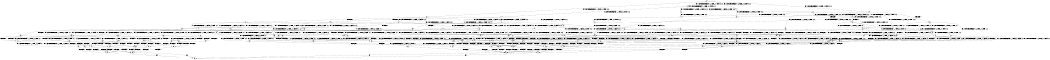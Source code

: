 digraph BCG {
size = "7, 10.5";
center = TRUE;
node [shape = circle];
0 [peripheries = 2];
0 -> 1 [label = "EX !0 !ATOMIC_EXCH_BRANCH (1, +0, FALSE, +0, 3, TRUE) !:0:1:2:"];
0 -> 2 [label = "EX !1 !ATOMIC_EXCH_BRANCH (1, +0, TRUE, +0, 1, TRUE) !:0:1:2:"];
0 -> 3 [label = "EX !2 !ATOMIC_EXCH_BRANCH (1, +1, TRUE, +0, 2, TRUE) !:0:1:2:"];
0 -> 4 [label = "EX !0 !ATOMIC_EXCH_BRANCH (1, +0, FALSE, +0, 3, TRUE) !:0:1:2:"];
1 -> 5 [label = "EX !2 !ATOMIC_EXCH_BRANCH (1, +1, TRUE, +0, 2, TRUE) !:0:1:2:"];
2 -> 6 [label = "EX !0 !ATOMIC_EXCH_BRANCH (1, +0, FALSE, +0, 3, TRUE) !:0:1:2:"];
2 -> 7 [label = "EX !2 !ATOMIC_EXCH_BRANCH (1, +1, TRUE, +0, 2, TRUE) !:0:1:2:"];
2 -> 8 [label = "EX !0 !ATOMIC_EXCH_BRANCH (1, +0, FALSE, +0, 3, TRUE) !:0:1:2:"];
2 -> 2 [label = "EX !1 !ATOMIC_EXCH_BRANCH (1, +0, TRUE, +0, 1, TRUE) !:0:1:2:"];
3 -> 9 [label = "EX !0 !ATOMIC_EXCH_BRANCH (1, +0, FALSE, +0, 3, FALSE) !:0:1:2:"];
3 -> 10 [label = "TERMINATE !2"];
3 -> 11 [label = "EX !1 !ATOMIC_EXCH_BRANCH (1, +0, TRUE, +0, 1, FALSE) !:0:1:2:"];
3 -> 12 [label = "EX !0 !ATOMIC_EXCH_BRANCH (1, +0, FALSE, +0, 3, FALSE) !:0:1:2:"];
4 -> 5 [label = "EX !2 !ATOMIC_EXCH_BRANCH (1, +1, TRUE, +0, 2, TRUE) !:0:1:2:"];
4 -> 13 [label = "TERMINATE !0"];
4 -> 14 [label = "EX !1 !ATOMIC_EXCH_BRANCH (1, +0, TRUE, +0, 1, TRUE) !:0:1:2:"];
4 -> 15 [label = "EX !2 !ATOMIC_EXCH_BRANCH (1, +1, TRUE, +0, 2, TRUE) !:0:1:2:"];
5 -> 16 [label = "EX !1 !ATOMIC_EXCH_BRANCH (1, +0, TRUE, +0, 1, FALSE) !:0:1:2:"];
6 -> 17 [label = "EX !1 !ATOMIC_EXCH_BRANCH (1, +0, TRUE, +0, 1, TRUE) !:0:1:2:"];
7 -> 18 [label = "EX !1 !ATOMIC_EXCH_BRANCH (1, +0, TRUE, +0, 1, FALSE) !:0:1:2:"];
7 -> 19 [label = "TERMINATE !2"];
7 -> 20 [label = "EX !0 !ATOMIC_EXCH_BRANCH (1, +0, FALSE, +0, 3, FALSE) !:0:1:2:"];
7 -> 11 [label = "EX !1 !ATOMIC_EXCH_BRANCH (1, +0, TRUE, +0, 1, FALSE) !:0:1:2:"];
8 -> 17 [label = "EX !1 !ATOMIC_EXCH_BRANCH (1, +0, TRUE, +0, 1, TRUE) !:0:1:2:"];
8 -> 21 [label = "TERMINATE !0"];
8 -> 22 [label = "EX !2 !ATOMIC_EXCH_BRANCH (1, +1, TRUE, +0, 2, TRUE) !:0:1:2:"];
8 -> 14 [label = "EX !1 !ATOMIC_EXCH_BRANCH (1, +0, TRUE, +0, 1, TRUE) !:0:1:2:"];
9 -> 23 [label = "EX !0 !ATOMIC_EXCH_BRANCH (1, +1, TRUE, +0, 3, FALSE) !:0:1:2:"];
10 -> 24 [label = "EX !0 !ATOMIC_EXCH_BRANCH (1, +0, FALSE, +0, 3, FALSE) !:0:1:"];
10 -> 25 [label = "EX !1 !ATOMIC_EXCH_BRANCH (1, +0, TRUE, +0, 1, FALSE) !:0:1:"];
10 -> 26 [label = "EX !0 !ATOMIC_EXCH_BRANCH (1, +0, FALSE, +0, 3, FALSE) !:0:1:"];
11 -> 27 [label = "EX !0 !ATOMIC_EXCH_BRANCH (1, +0, FALSE, +0, 3, TRUE) !:0:1:2:"];
11 -> 28 [label = "TERMINATE !1"];
11 -> 29 [label = "TERMINATE !2"];
11 -> 30 [label = "EX !0 !ATOMIC_EXCH_BRANCH (1, +0, FALSE, +0, 3, TRUE) !:0:1:2:"];
12 -> 23 [label = "EX !0 !ATOMIC_EXCH_BRANCH (1, +1, TRUE, +0, 3, FALSE) !:0:1:2:"];
12 -> 31 [label = "TERMINATE !2"];
12 -> 32 [label = "EX !1 !ATOMIC_EXCH_BRANCH (1, +0, TRUE, +0, 1, FALSE) !:0:1:2:"];
12 -> 33 [label = "EX !0 !ATOMIC_EXCH_BRANCH (1, +1, TRUE, +0, 3, FALSE) !:0:1:2:"];
13 -> 34 [label = "EX !2 !ATOMIC_EXCH_BRANCH (1, +1, TRUE, +0, 2, TRUE) !:1:2:"];
13 -> 35 [label = "EX !1 !ATOMIC_EXCH_BRANCH (1, +0, TRUE, +0, 1, TRUE) !:1:2:"];
13 -> 36 [label = "EX !2 !ATOMIC_EXCH_BRANCH (1, +1, TRUE, +0, 2, TRUE) !:1:2:"];
14 -> 37 [label = "EX !2 !ATOMIC_EXCH_BRANCH (1, +1, TRUE, +0, 2, TRUE) !:0:1:2:"];
14 -> 21 [label = "TERMINATE !0"];
14 -> 22 [label = "EX !2 !ATOMIC_EXCH_BRANCH (1, +1, TRUE, +0, 2, TRUE) !:0:1:2:"];
14 -> 14 [label = "EX !1 !ATOMIC_EXCH_BRANCH (1, +0, TRUE, +0, 1, TRUE) !:0:1:2:"];
15 -> 16 [label = "EX !1 !ATOMIC_EXCH_BRANCH (1, +0, TRUE, +0, 1, FALSE) !:0:1:2:"];
15 -> 38 [label = "TERMINATE !2"];
15 -> 39 [label = "TERMINATE !0"];
15 -> 40 [label = "EX !1 !ATOMIC_EXCH_BRANCH (1, +0, TRUE, +0, 1, FALSE) !:0:1:2:"];
16 -> 41 [label = "TERMINATE !0"];
17 -> 37 [label = "EX !2 !ATOMIC_EXCH_BRANCH (1, +1, TRUE, +0, 2, TRUE) !:0:1:2:"];
18 -> 27 [label = "EX !0 !ATOMIC_EXCH_BRANCH (1, +0, FALSE, +0, 3, TRUE) !:0:1:2:"];
19 -> 42 [label = "EX !1 !ATOMIC_EXCH_BRANCH (1, +0, TRUE, +0, 1, FALSE) !:0:1:"];
19 -> 43 [label = "EX !0 !ATOMIC_EXCH_BRANCH (1, +0, FALSE, +0, 3, FALSE) !:0:1:"];
19 -> 25 [label = "EX !1 !ATOMIC_EXCH_BRANCH (1, +0, TRUE, +0, 1, FALSE) !:0:1:"];
20 -> 44 [label = "EX !0 !ATOMIC_EXCH_BRANCH (1, +1, TRUE, +0, 3, FALSE) !:0:1:2:"];
20 -> 45 [label = "TERMINATE !2"];
20 -> 32 [label = "EX !1 !ATOMIC_EXCH_BRANCH (1, +0, TRUE, +0, 1, FALSE) !:0:1:2:"];
20 -> 46 [label = "EX !0 !ATOMIC_EXCH_BRANCH (1, +1, TRUE, +0, 3, FALSE) !:0:1:2:"];
21 -> 47 [label = "EX !1 !ATOMIC_EXCH_BRANCH (1, +0, TRUE, +0, 1, TRUE) !:1:2:"];
21 -> 48 [label = "EX !2 !ATOMIC_EXCH_BRANCH (1, +1, TRUE, +0, 2, TRUE) !:1:2:"];
21 -> 35 [label = "EX !1 !ATOMIC_EXCH_BRANCH (1, +0, TRUE, +0, 1, TRUE) !:1:2:"];
22 -> 16 [label = "EX !1 !ATOMIC_EXCH_BRANCH (1, +0, TRUE, +0, 1, FALSE) !:0:1:2:"];
22 -> 49 [label = "TERMINATE !2"];
22 -> 50 [label = "TERMINATE !0"];
22 -> 40 [label = "EX !1 !ATOMIC_EXCH_BRANCH (1, +0, TRUE, +0, 1, FALSE) !:0:1:2:"];
23 -> 16 [label = "EX !1 !ATOMIC_EXCH_BRANCH (1, +0, TRUE, +0, 1, FALSE) !:0:1:2:"];
24 -> 51 [label = "EX !0 !ATOMIC_EXCH_BRANCH (1, +1, TRUE, +0, 3, FALSE) !:0:1:"];
25 -> 52 [label = "EX !0 !ATOMIC_EXCH_BRANCH (1, +0, FALSE, +0, 3, TRUE) !:0:1:"];
25 -> 53 [label = "TERMINATE !1"];
25 -> 54 [label = "EX !0 !ATOMIC_EXCH_BRANCH (1, +0, FALSE, +0, 3, TRUE) !:0:1:"];
26 -> 51 [label = "EX !0 !ATOMIC_EXCH_BRANCH (1, +1, TRUE, +0, 3, FALSE) !:0:1:"];
26 -> 55 [label = "EX !1 !ATOMIC_EXCH_BRANCH (1, +0, TRUE, +0, 1, FALSE) !:0:1:"];
26 -> 56 [label = "EX !0 !ATOMIC_EXCH_BRANCH (1, +1, TRUE, +0, 3, FALSE) !:0:1:"];
27 -> 41 [label = "TERMINATE !0"];
28 -> 57 [label = "EX !0 !ATOMIC_EXCH_BRANCH (1, +0, FALSE, +0, 3, TRUE) !:0:2:"];
28 -> 53 [label = "TERMINATE !2"];
28 -> 58 [label = "EX !0 !ATOMIC_EXCH_BRANCH (1, +0, FALSE, +0, 3, TRUE) !:0:2:"];
29 -> 52 [label = "EX !0 !ATOMIC_EXCH_BRANCH (1, +0, FALSE, +0, 3, TRUE) !:0:1:"];
29 -> 53 [label = "TERMINATE !1"];
29 -> 54 [label = "EX !0 !ATOMIC_EXCH_BRANCH (1, +0, FALSE, +0, 3, TRUE) !:0:1:"];
30 -> 41 [label = "TERMINATE !0"];
30 -> 59 [label = "TERMINATE !1"];
30 -> 60 [label = "TERMINATE !2"];
30 -> 61 [label = "TERMINATE !0"];
31 -> 51 [label = "EX !0 !ATOMIC_EXCH_BRANCH (1, +1, TRUE, +0, 3, FALSE) !:0:1:"];
31 -> 55 [label = "EX !1 !ATOMIC_EXCH_BRANCH (1, +0, TRUE, +0, 1, FALSE) !:0:1:"];
31 -> 56 [label = "EX !0 !ATOMIC_EXCH_BRANCH (1, +1, TRUE, +0, 3, FALSE) !:0:1:"];
32 -> 62 [label = "EX !0 !ATOMIC_EXCH_BRANCH (1, +1, TRUE, +0, 3, TRUE) !:0:1:2:"];
32 -> 63 [label = "TERMINATE !1"];
32 -> 64 [label = "TERMINATE !2"];
32 -> 65 [label = "EX !0 !ATOMIC_EXCH_BRANCH (1, +1, TRUE, +0, 3, TRUE) !:0:1:2:"];
33 -> 16 [label = "EX !1 !ATOMIC_EXCH_BRANCH (1, +0, TRUE, +0, 1, FALSE) !:0:1:2:"];
33 -> 38 [label = "TERMINATE !2"];
33 -> 39 [label = "TERMINATE !0"];
33 -> 40 [label = "EX !1 !ATOMIC_EXCH_BRANCH (1, +0, TRUE, +0, 1, FALSE) !:0:1:2:"];
34 -> 66 [label = "EX !1 !ATOMIC_EXCH_BRANCH (1, +0, TRUE, +0, 1, FALSE) !:1:2:"];
35 -> 67 [label = "EX !2 !ATOMIC_EXCH_BRANCH (1, +1, TRUE, +0, 2, TRUE) !:1:2:"];
35 -> 48 [label = "EX !2 !ATOMIC_EXCH_BRANCH (1, +1, TRUE, +0, 2, TRUE) !:1:2:"];
35 -> 35 [label = "EX !1 !ATOMIC_EXCH_BRANCH (1, +0, TRUE, +0, 1, TRUE) !:1:2:"];
36 -> 66 [label = "EX !1 !ATOMIC_EXCH_BRANCH (1, +0, TRUE, +0, 1, FALSE) !:1:2:"];
36 -> 68 [label = "TERMINATE !2"];
36 -> 69 [label = "EX !1 !ATOMIC_EXCH_BRANCH (1, +0, TRUE, +0, 1, FALSE) !:1:2:"];
37 -> 16 [label = "EX !1 !ATOMIC_EXCH_BRANCH (1, +0, TRUE, +0, 1, FALSE) !:0:1:2:"];
38 -> 70 [label = "EX !1 !ATOMIC_EXCH_BRANCH (1, +0, TRUE, +0, 1, FALSE) !:0:1:"];
38 -> 68 [label = "TERMINATE !0"];
38 -> 71 [label = "EX !1 !ATOMIC_EXCH_BRANCH (1, +0, TRUE, +0, 1, FALSE) !:0:1:"];
39 -> 66 [label = "EX !1 !ATOMIC_EXCH_BRANCH (1, +0, TRUE, +0, 1, FALSE) !:1:2:"];
39 -> 68 [label = "TERMINATE !2"];
39 -> 69 [label = "EX !1 !ATOMIC_EXCH_BRANCH (1, +0, TRUE, +0, 1, FALSE) !:1:2:"];
40 -> 41 [label = "TERMINATE !0"];
40 -> 59 [label = "TERMINATE !1"];
40 -> 60 [label = "TERMINATE !2"];
40 -> 61 [label = "TERMINATE !0"];
41 -> 72 [label = "TERMINATE !2"];
42 -> 52 [label = "EX !0 !ATOMIC_EXCH_BRANCH (1, +0, FALSE, +0, 3, TRUE) !:0:1:"];
43 -> 73 [label = "EX !0 !ATOMIC_EXCH_BRANCH (1, +1, TRUE, +0, 3, FALSE) !:0:1:"];
43 -> 55 [label = "EX !1 !ATOMIC_EXCH_BRANCH (1, +0, TRUE, +0, 1, FALSE) !:0:1:"];
43 -> 74 [label = "EX !0 !ATOMIC_EXCH_BRANCH (1, +1, TRUE, +0, 3, FALSE) !:0:1:"];
44 -> 16 [label = "EX !1 !ATOMIC_EXCH_BRANCH (1, +0, TRUE, +0, 1, FALSE) !:0:1:2:"];
45 -> 73 [label = "EX !0 !ATOMIC_EXCH_BRANCH (1, +1, TRUE, +0, 3, FALSE) !:0:1:"];
45 -> 55 [label = "EX !1 !ATOMIC_EXCH_BRANCH (1, +0, TRUE, +0, 1, FALSE) !:0:1:"];
45 -> 74 [label = "EX !0 !ATOMIC_EXCH_BRANCH (1, +1, TRUE, +0, 3, FALSE) !:0:1:"];
46 -> 16 [label = "EX !1 !ATOMIC_EXCH_BRANCH (1, +0, TRUE, +0, 1, FALSE) !:0:1:2:"];
46 -> 49 [label = "TERMINATE !2"];
46 -> 50 [label = "TERMINATE !0"];
46 -> 40 [label = "EX !1 !ATOMIC_EXCH_BRANCH (1, +0, TRUE, +0, 1, FALSE) !:0:1:2:"];
47 -> 67 [label = "EX !2 !ATOMIC_EXCH_BRANCH (1, +1, TRUE, +0, 2, TRUE) !:1:2:"];
48 -> 66 [label = "EX !1 !ATOMIC_EXCH_BRANCH (1, +0, TRUE, +0, 1, FALSE) !:1:2:"];
48 -> 75 [label = "TERMINATE !2"];
48 -> 69 [label = "EX !1 !ATOMIC_EXCH_BRANCH (1, +0, TRUE, +0, 1, FALSE) !:1:2:"];
49 -> 70 [label = "EX !1 !ATOMIC_EXCH_BRANCH (1, +0, TRUE, +0, 1, FALSE) !:0:1:"];
49 -> 75 [label = "TERMINATE !0"];
49 -> 71 [label = "EX !1 !ATOMIC_EXCH_BRANCH (1, +0, TRUE, +0, 1, FALSE) !:0:1:"];
50 -> 66 [label = "EX !1 !ATOMIC_EXCH_BRANCH (1, +0, TRUE, +0, 1, FALSE) !:1:2:"];
50 -> 75 [label = "TERMINATE !2"];
50 -> 69 [label = "EX !1 !ATOMIC_EXCH_BRANCH (1, +0, TRUE, +0, 1, FALSE) !:1:2:"];
51 -> 70 [label = "EX !1 !ATOMIC_EXCH_BRANCH (1, +0, TRUE, +0, 1, FALSE) !:0:1:"];
52 -> 72 [label = "TERMINATE !0"];
53 -> 76 [label = "EX !0 !ATOMIC_EXCH_BRANCH (1, +0, FALSE, +0, 3, TRUE) !:0:"];
53 -> 77 [label = "EX !0 !ATOMIC_EXCH_BRANCH (1, +0, FALSE, +0, 3, TRUE) !:0:"];
54 -> 72 [label = "TERMINATE !0"];
54 -> 78 [label = "TERMINATE !1"];
54 -> 79 [label = "TERMINATE !0"];
55 -> 80 [label = "EX !0 !ATOMIC_EXCH_BRANCH (1, +1, TRUE, +0, 3, TRUE) !:0:1:"];
55 -> 81 [label = "TERMINATE !1"];
55 -> 82 [label = "EX !0 !ATOMIC_EXCH_BRANCH (1, +1, TRUE, +0, 3, TRUE) !:0:1:"];
56 -> 70 [label = "EX !1 !ATOMIC_EXCH_BRANCH (1, +0, TRUE, +0, 1, FALSE) !:0:1:"];
56 -> 68 [label = "TERMINATE !0"];
56 -> 71 [label = "EX !1 !ATOMIC_EXCH_BRANCH (1, +0, TRUE, +0, 1, FALSE) !:0:1:"];
57 -> 83 [label = "TERMINATE !0"];
58 -> 83 [label = "TERMINATE !0"];
58 -> 78 [label = "TERMINATE !2"];
58 -> 84 [label = "TERMINATE !0"];
59 -> 83 [label = "TERMINATE !0"];
59 -> 78 [label = "TERMINATE !2"];
59 -> 84 [label = "TERMINATE !0"];
60 -> 72 [label = "TERMINATE !0"];
60 -> 78 [label = "TERMINATE !1"];
60 -> 79 [label = "TERMINATE !0"];
61 -> 72 [label = "TERMINATE !2"];
61 -> 84 [label = "TERMINATE !1"];
61 -> 79 [label = "TERMINATE !2"];
62 -> 85 [label = "TERMINATE !0"];
63 -> 86 [label = "EX !0 !ATOMIC_EXCH_BRANCH (1, +1, TRUE, +0, 3, TRUE) !:0:2:"];
63 -> 81 [label = "TERMINATE !2"];
63 -> 87 [label = "EX !0 !ATOMIC_EXCH_BRANCH (1, +1, TRUE, +0, 3, TRUE) !:0:2:"];
64 -> 80 [label = "EX !0 !ATOMIC_EXCH_BRANCH (1, +1, TRUE, +0, 3, TRUE) !:0:1:"];
64 -> 81 [label = "TERMINATE !1"];
64 -> 82 [label = "EX !0 !ATOMIC_EXCH_BRANCH (1, +1, TRUE, +0, 3, TRUE) !:0:1:"];
65 -> 85 [label = "TERMINATE !0"];
65 -> 88 [label = "TERMINATE !1"];
65 -> 89 [label = "TERMINATE !2"];
65 -> 90 [label = "TERMINATE !0"];
66 -> 72 [label = "TERMINATE !2"];
67 -> 66 [label = "EX !1 !ATOMIC_EXCH_BRANCH (1, +0, TRUE, +0, 1, FALSE) !:1:2:"];
68 -> 91 [label = "EX !1 !ATOMIC_EXCH_BRANCH (1, +0, TRUE, +0, 1, FALSE) !:1:"];
68 -> 92 [label = "EX !1 !ATOMIC_EXCH_BRANCH (1, +0, TRUE, +0, 1, FALSE) !:1:"];
69 -> 72 [label = "TERMINATE !2"];
69 -> 84 [label = "TERMINATE !1"];
69 -> 79 [label = "TERMINATE !2"];
70 -> 72 [label = "TERMINATE !0"];
71 -> 72 [label = "TERMINATE !0"];
71 -> 78 [label = "TERMINATE !1"];
71 -> 79 [label = "TERMINATE !0"];
72 -> 93 [label = "TERMINATE !1"];
73 -> 70 [label = "EX !1 !ATOMIC_EXCH_BRANCH (1, +0, TRUE, +0, 1, FALSE) !:0:1:"];
74 -> 70 [label = "EX !1 !ATOMIC_EXCH_BRANCH (1, +0, TRUE, +0, 1, FALSE) !:0:1:"];
74 -> 75 [label = "TERMINATE !0"];
74 -> 71 [label = "EX !1 !ATOMIC_EXCH_BRANCH (1, +0, TRUE, +0, 1, FALSE) !:0:1:"];
75 -> 91 [label = "EX !1 !ATOMIC_EXCH_BRANCH (1, +0, TRUE, +0, 1, FALSE) !:1:"];
75 -> 92 [label = "EX !1 !ATOMIC_EXCH_BRANCH (1, +0, TRUE, +0, 1, FALSE) !:1:"];
76 -> 93 [label = "TERMINATE !0"];
77 -> 93 [label = "TERMINATE !0"];
77 -> 94 [label = "TERMINATE !0"];
78 -> 93 [label = "TERMINATE !0"];
78 -> 94 [label = "TERMINATE !0"];
79 -> 93 [label = "TERMINATE !1"];
79 -> 94 [label = "TERMINATE !1"];
80 -> 95 [label = "TERMINATE !0"];
81 -> 96 [label = "EX !0 !ATOMIC_EXCH_BRANCH (1, +1, TRUE, +0, 3, TRUE) !:0:"];
81 -> 97 [label = "EX !0 !ATOMIC_EXCH_BRANCH (1, +1, TRUE, +0, 3, TRUE) !:0:"];
82 -> 95 [label = "TERMINATE !0"];
82 -> 98 [label = "TERMINATE !1"];
82 -> 99 [label = "TERMINATE !0"];
83 -> 93 [label = "TERMINATE !2"];
84 -> 93 [label = "TERMINATE !2"];
84 -> 94 [label = "TERMINATE !2"];
85 -> 95 [label = "TERMINATE !2"];
86 -> 100 [label = "TERMINATE !0"];
87 -> 100 [label = "TERMINATE !0"];
87 -> 98 [label = "TERMINATE !2"];
87 -> 101 [label = "TERMINATE !0"];
88 -> 100 [label = "TERMINATE !0"];
88 -> 98 [label = "TERMINATE !2"];
88 -> 101 [label = "TERMINATE !0"];
89 -> 95 [label = "TERMINATE !0"];
89 -> 98 [label = "TERMINATE !1"];
89 -> 99 [label = "TERMINATE !0"];
90 -> 95 [label = "TERMINATE !2"];
90 -> 101 [label = "TERMINATE !1"];
90 -> 99 [label = "TERMINATE !2"];
91 -> 93 [label = "TERMINATE !1"];
92 -> 93 [label = "TERMINATE !1"];
92 -> 94 [label = "TERMINATE !1"];
93 -> 102 [label = "exit"];
94 -> 102 [label = "exit"];
95 -> 103 [label = "TERMINATE !1"];
96 -> 103 [label = "TERMINATE !0"];
97 -> 103 [label = "TERMINATE !0"];
97 -> 104 [label = "TERMINATE !0"];
98 -> 103 [label = "TERMINATE !0"];
98 -> 104 [label = "TERMINATE !0"];
99 -> 103 [label = "TERMINATE !1"];
99 -> 104 [label = "TERMINATE !1"];
100 -> 103 [label = "TERMINATE !2"];
101 -> 103 [label = "TERMINATE !2"];
101 -> 104 [label = "TERMINATE !2"];
103 -> 102 [label = "exit"];
104 -> 102 [label = "exit"];
}
